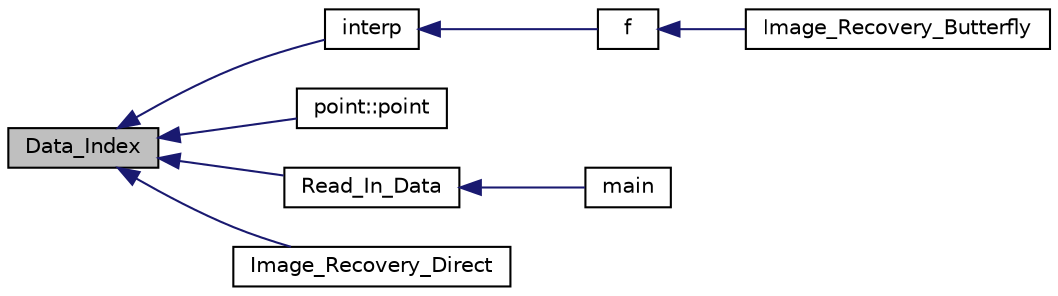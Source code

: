 digraph "Data_Index"
{
  edge [fontname="Helvetica",fontsize="10",labelfontname="Helvetica",labelfontsize="10"];
  node [fontname="Helvetica",fontsize="10",shape=record];
  rankdir="LR";
  Node30 [label="Data_Index",height=0.2,width=0.4,color="black", fillcolor="grey75", style="filled", fontcolor="black"];
  Node30 -> Node31 [dir="back",color="midnightblue",fontsize="10",style="solid",fontname="Helvetica"];
  Node31 [label="interp",height=0.2,width=0.4,color="black", fillcolor="white", style="filled",URL="$_target___generator_2_prototypes_8h.html#a1518bf2507ae0de796462fe244a92884"];
  Node31 -> Node32 [dir="back",color="midnightblue",fontsize="10",style="solid",fontname="Helvetica"];
  Node32 [label="f",height=0.2,width=0.4,color="black", fillcolor="white", style="filled",URL="$_target___generator_2_prototypes_8h.html#ad28d23d18460a766bace637017e0ffae",tooltip="!!!!!!!!!!!!!!!!!!!!!!!!!!!!!!!!!!!!!!!!!!!!!!!!!!!!!!!!!!!!// "];
  Node32 -> Node33 [dir="back",color="midnightblue",fontsize="10",style="solid",fontname="Helvetica"];
  Node33 [label="Image_Recovery_Butterfly",height=0.2,width=0.4,color="black", fillcolor="white", style="filled",URL="$_image___recovery_8h.html#a8f37a34ded6bb41f2a734c1218ef0dc7"];
  Node30 -> Node34 [dir="back",color="midnightblue",fontsize="10",style="solid",fontname="Helvetica"];
  Node34 [label="point::point",height=0.2,width=0.4,color="black", fillcolor="white", style="filled",URL="$classpoint.html#a35a81eb47d874ab0ad36577aad5fc464"];
  Node30 -> Node35 [dir="back",color="midnightblue",fontsize="10",style="solid",fontname="Helvetica"];
  Node35 [label="Read_In_Data",height=0.2,width=0.4,color="black", fillcolor="white", style="filled",URL="$_image___recovery_8h.html#ac7750c1791f32c6893190e3e136cd1be"];
  Node35 -> Node36 [dir="back",color="midnightblue",fontsize="10",style="solid",fontname="Helvetica"];
  Node36 [label="main",height=0.2,width=0.4,color="black", fillcolor="white", style="filled",URL="$_image___recovery_8cpp.html#abfa7243bfc915d2f9b1565ea215bbd5c"];
  Node30 -> Node37 [dir="back",color="midnightblue",fontsize="10",style="solid",fontname="Helvetica"];
  Node37 [label="Image_Recovery_Direct",height=0.2,width=0.4,color="black", fillcolor="white", style="filled",URL="$_image___recovery_8h.html#a15a2b54cb9d8aa4d5abd90802b1bc34c"];
}
